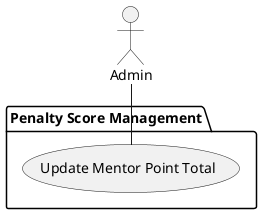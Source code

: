 @startuml Update Mentor Point Total
actor :Admin:
package "Penalty Score Management" {
  (Update Mentor Point Total) as UpdMtrPts
}
Admin -- UpdMtrPts
@enduml

# Participating Actors

- Admin

# Preconditions

- The Admin is authenticated

# Flow of Events

1. The Admin clicks a "Edit Points" button (in a Mentor's profile)
2. The system displays a menu/dialog with a number input with the Mentor's current Point value
3. The Admin edits the Point value
4. The Admin clicks a "Save" button
5. The system displays a confirmation message